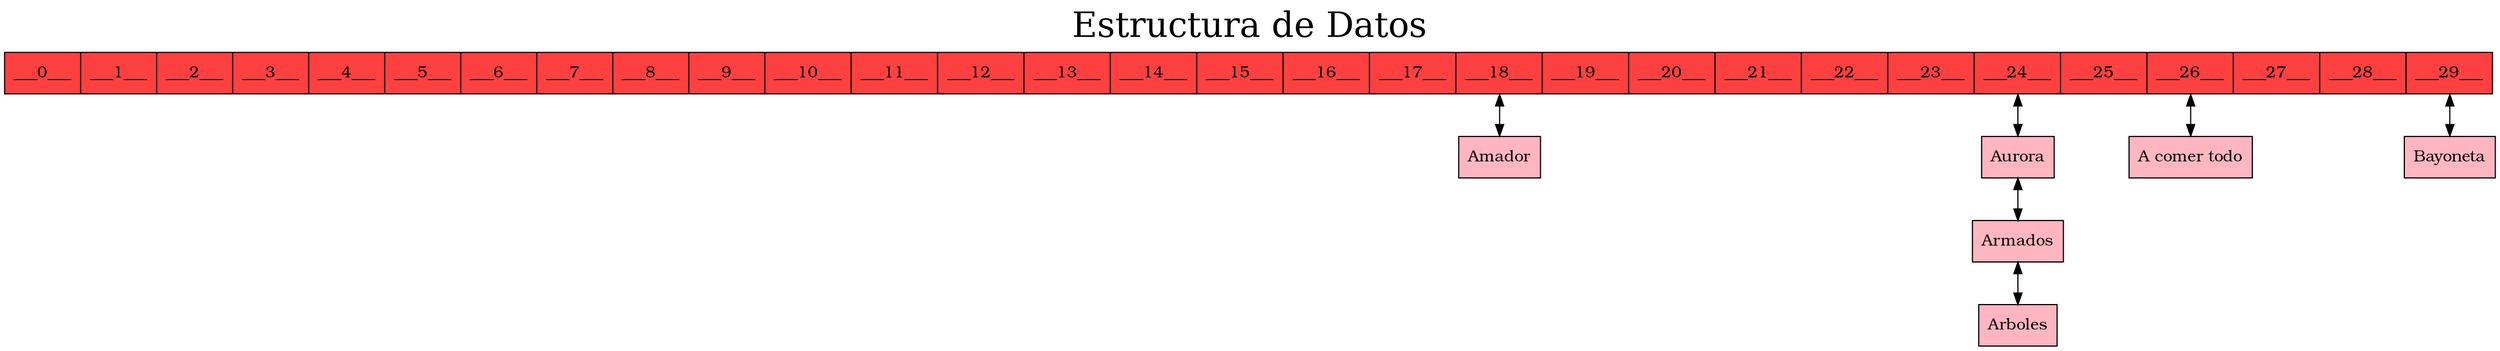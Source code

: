 digraph structs {
node [shape=record, fontname="Bookman Old Style", style=filled, fillcolor=lightpink];
edge [dir="both"]
labelloc="t";
label="Estructura de Datos";
fontsize=30;
struct [fillcolor=brown1, label="<f0> ___0___|<f1> ___1___|<f2> ___2___|<f3> ___3___|<f4> ___4___|<f5> ___5___|<f6> ___6___|<f7> ___7___|<f8> ___8___|<f9> ___9___|<f10> ___10___|<f11> ___11___|<f12> ___12___|<f13> ___13___|<f14> ___14___|<f15> ___15___|<f16> ___16___|<f17> ___17___|<f18> ___18___|<f19> ___19___|<f20> ___20___|<f21> ___21___|<f22> ___22___|<f23> ___23___|<f24> ___24___|<f25> ___25___|<f26> ___26___|<f27> ___27___|<f28> ___28___|<f29> ___29___"];
a18Node0 [label="Amador"]
struct:f18 -> a18Node0;
a24Node0 [label="Aurora"]
a24Node1 [label="Armados"]
a24Node2 [label="Arboles"]
struct:f24 -> a24Node0 -> a24Node1 -> a24Node2;
a26Node0 [label="A comer todo"]
struct:f26 -> a26Node0;
a29Node0 [label="Bayoneta"]
struct:f29 -> a29Node0;
}
